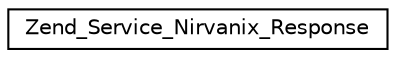 digraph G
{
  edge [fontname="Helvetica",fontsize="10",labelfontname="Helvetica",labelfontsize="10"];
  node [fontname="Helvetica",fontsize="10",shape=record];
  rankdir="LR";
  Node1 [label="Zend_Service_Nirvanix_Response",height=0.2,width=0.4,color="black", fillcolor="white", style="filled",URL="$class_zend___service___nirvanix___response.html"];
}
